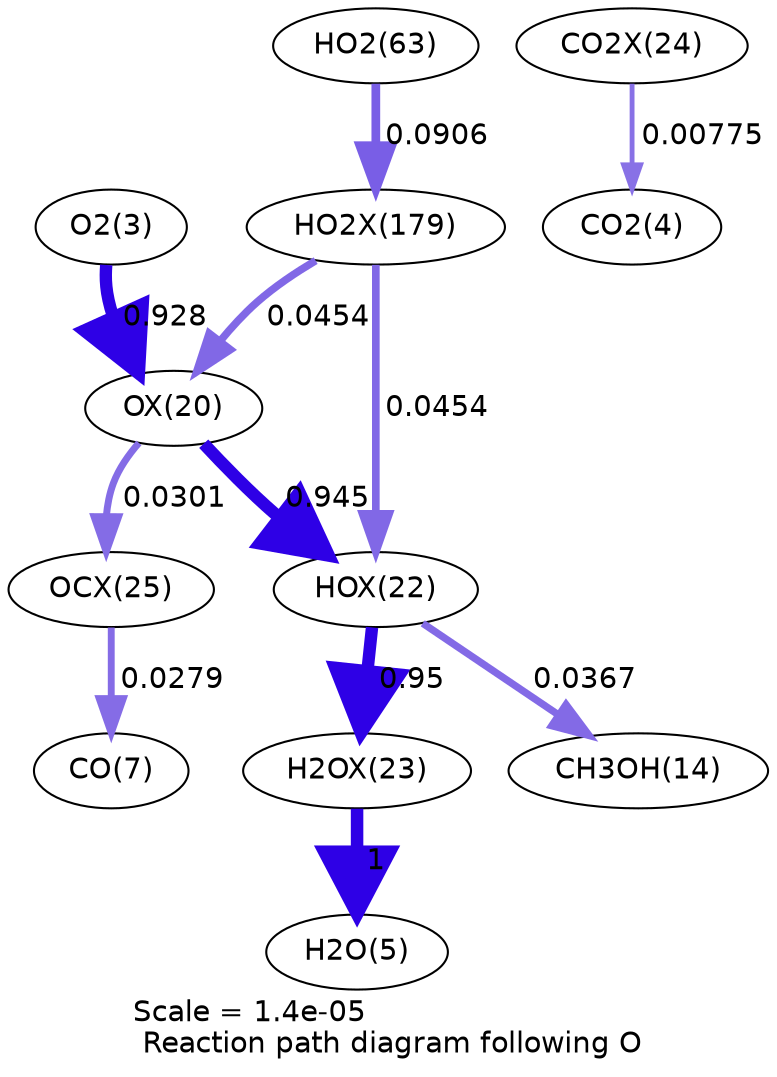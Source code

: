 digraph reaction_paths {
center=1;
s5 -> s35[fontname="Helvetica", penwidth=5.94, arrowsize=2.97, color="0.7, 1.43, 0.9"
, label=" 0.928"];
s35 -> s37[fontname="Helvetica", penwidth=5.96, arrowsize=2.98, color="0.7, 1.44, 0.9"
, label=" 0.945"];
s35 -> s40[fontname="Helvetica", penwidth=3.35, arrowsize=1.68, color="0.7, 0.53, 0.9"
, label=" 0.0301"];
s56 -> s35[fontname="Helvetica", penwidth=3.67, arrowsize=1.83, color="0.7, 0.545, 0.9"
, label=" 0.0454"];
s37 -> s16[fontname="Helvetica", penwidth=3.51, arrowsize=1.75, color="0.7, 0.537, 0.9"
, label=" 0.0367"];
s37 -> s38[fontname="Helvetica", penwidth=5.96, arrowsize=2.98, color="0.7, 1.45, 0.9"
, label=" 0.95"];
s56 -> s37[fontname="Helvetica", penwidth=3.67, arrowsize=1.83, color="0.7, 0.545, 0.9"
, label=" 0.0454"];
s38 -> s7[fontname="Helvetica", penwidth=6, arrowsize=3, color="0.7, 1.5, 0.9"
, label=" 1"];
s40 -> s9[fontname="Helvetica", penwidth=3.3, arrowsize=1.65, color="0.7, 0.528, 0.9"
, label=" 0.0279"];
s39 -> s6[fontname="Helvetica", penwidth=2.33, arrowsize=1.17, color="0.7, 0.508, 0.9"
, label=" 0.00775"];
s23 -> s56[fontname="Helvetica", penwidth=4.19, arrowsize=2.09, color="0.7, 0.591, 0.9"
, label=" 0.0906"];
s5 [ fontname="Helvetica", label="O2(3)"];
s6 [ fontname="Helvetica", label="CO2(4)"];
s7 [ fontname="Helvetica", label="H2O(5)"];
s9 [ fontname="Helvetica", label="CO(7)"];
s16 [ fontname="Helvetica", label="CH3OH(14)"];
s23 [ fontname="Helvetica", label="HO2(63)"];
s35 [ fontname="Helvetica", label="OX(20)"];
s37 [ fontname="Helvetica", label="HOX(22)"];
s38 [ fontname="Helvetica", label="H2OX(23)"];
s39 [ fontname="Helvetica", label="CO2X(24)"];
s40 [ fontname="Helvetica", label="OCX(25)"];
s56 [ fontname="Helvetica", label="HO2X(179)"];
 label = "Scale = 1.4e-05\l Reaction path diagram following O";
 fontname = "Helvetica";
}
